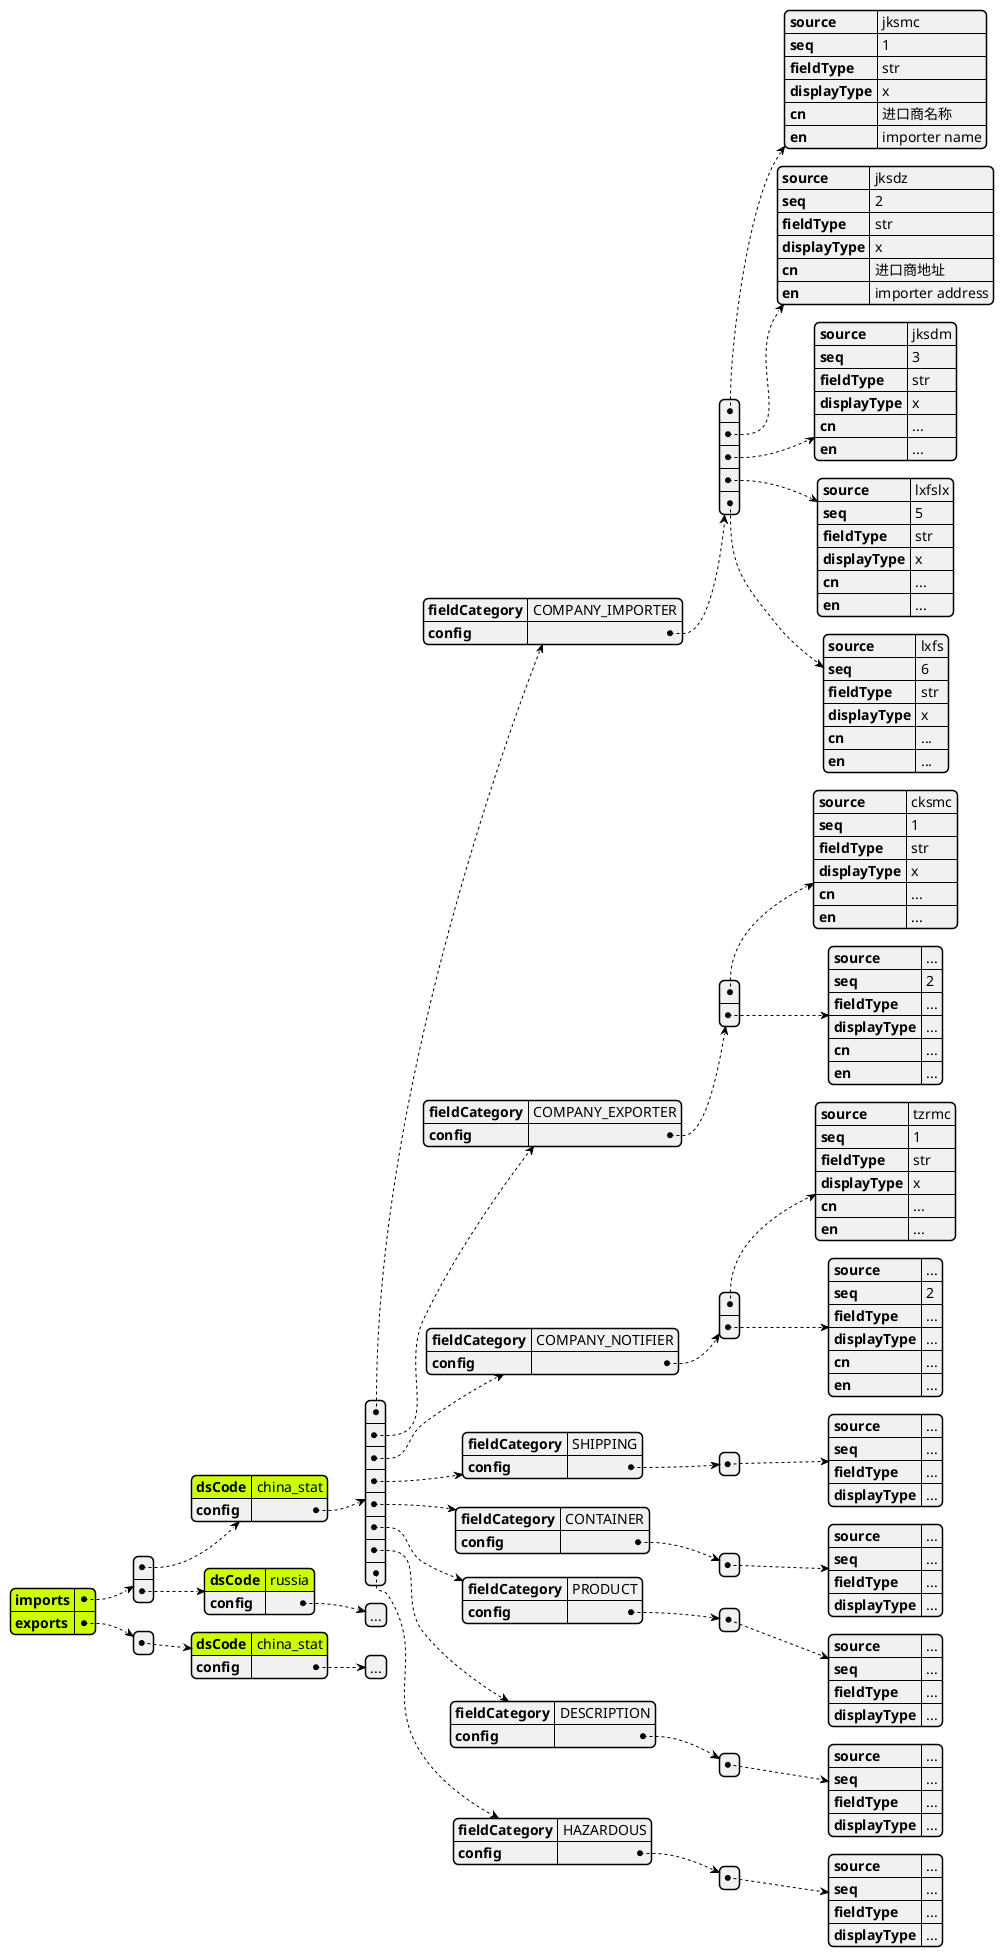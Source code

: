 @startjson
#highlight "imports"
#highlight "imports" / "0" / "dsCode"
#highlight "imports" / "1" / "dsCode"
#highlight "imports" / "2" / "dsCode"
#highlight "exports"
#highlight "exports" / "0" / "dsCode" 
#highlight "exports" / "1" / "dsCode" 
' #highlight "address" / "city"
' #highlight "phoneNumbers" / "0" / "number"
{
   "imports":[
      {
         "dsCode":"china_stat",
         "config":[
            {
               "fieldCategory":"COMPANY_IMPORTER",
               "config":[
                  {
                     "source":"jksmc",
                     "seq":1,
                     "fieldType":"str",
                     "displayType":"x",
                     "cn":"进口商名称",
                     "en":"importer name"
                  },
                  {
                     "source":"jksdz",
                     "seq":2,
                     "fieldType":"str",
                     "displayType":"x",
                     "cn":"进口商地址",
                     "en":"importer address"
                  },
                  {
                     "source":"jksdm",
                     "seq":3,
                     "fieldType":"str",
                     "displayType":"x",
                     "cn":"...",
                     "en":"..."
                  },
                  {
                     "source":"lxfslx",
                     "seq":5,
                     "fieldType":"str",
                     "displayType":"x",
                     "cn":"...",
                     "en":"..."
                  },
                  {
                     "source":"lxfs",
                     "seq":6,
                     "fieldType":"str",
                     "displayType":"x",
                     "cn":"...",
                     "en":"..."
                  }
               ]
            },
            {
               "fieldCategory":"COMPANY_EXPORTER",
               "config":[
                  {
                     "source":"cksmc",
                     "seq":1,
                     "fieldType":"str",
                     "displayType":"x",
                     "cn":"...",
                     "en":"..."
                  },
                  {
                     "source":"...",
                     "seq":2,
                     "fieldType":"...",
                     "displayType":"...",
                     "cn":"...",
                     "en":"..."
                  }
               ]
            },
            {
               "fieldCategory":"COMPANY_NOTIFIER",
               "config":[
                  {
                     "source":"tzrmc",
                     "seq":1,
                     "fieldType":"str",
                     "displayType":"x",
                     "cn":"...",
                     "en":"..."
                  },
                  {
                     "source":"...",
                     "seq":2,
                     "fieldType":"...",
                     "displayType":"...",
                     "cn":"...",
                     "en":"..."
                  }
               ]
            },
            {
               "fieldCategory":"SHIPPING",
               "config":[
                  {
                     "source":"...",
                     "seq":"...",
                     "fieldType":"...",
                     "displayType":"..."
                  }
               ]
            },
            {
               "fieldCategory":"CONTAINER",
               "config":[
                  {
                     "source":"...",
                     "seq":"...",
                     "fieldType":"...",
                     "displayType":"..."
                  }
               ]
            },
            {
               "fieldCategory":"PRODUCT",
               "config":[
                  {
                     "source":"...",
                     "seq":"...",
                     "fieldType":"...",
                     "displayType":"..."
                  }
               ]
            },
            {
               "fieldCategory":"DESCRIPTION",
               "config":[
                  {
                     "source":"...",
                     "seq":"...",
                     "fieldType":"...",
                     "displayType":"..."
                  }
               ]
            },
            {
               "fieldCategory":"HAZARDOUS",
               "config":[
                  {
                     "source":"...",
                     "seq":"...",
                     "fieldType":"...",
                     "displayType":"..."
                  }
               ]
            }
         ]
      },
      {
         "dsCode":"russia",
         "config":[
            "..."
         ]
      }
   ],
   "exports":[
      {
         "dsCode":"china_stat",
         "config":[
            "..."
         ]
      }
   ]
}
@endjson